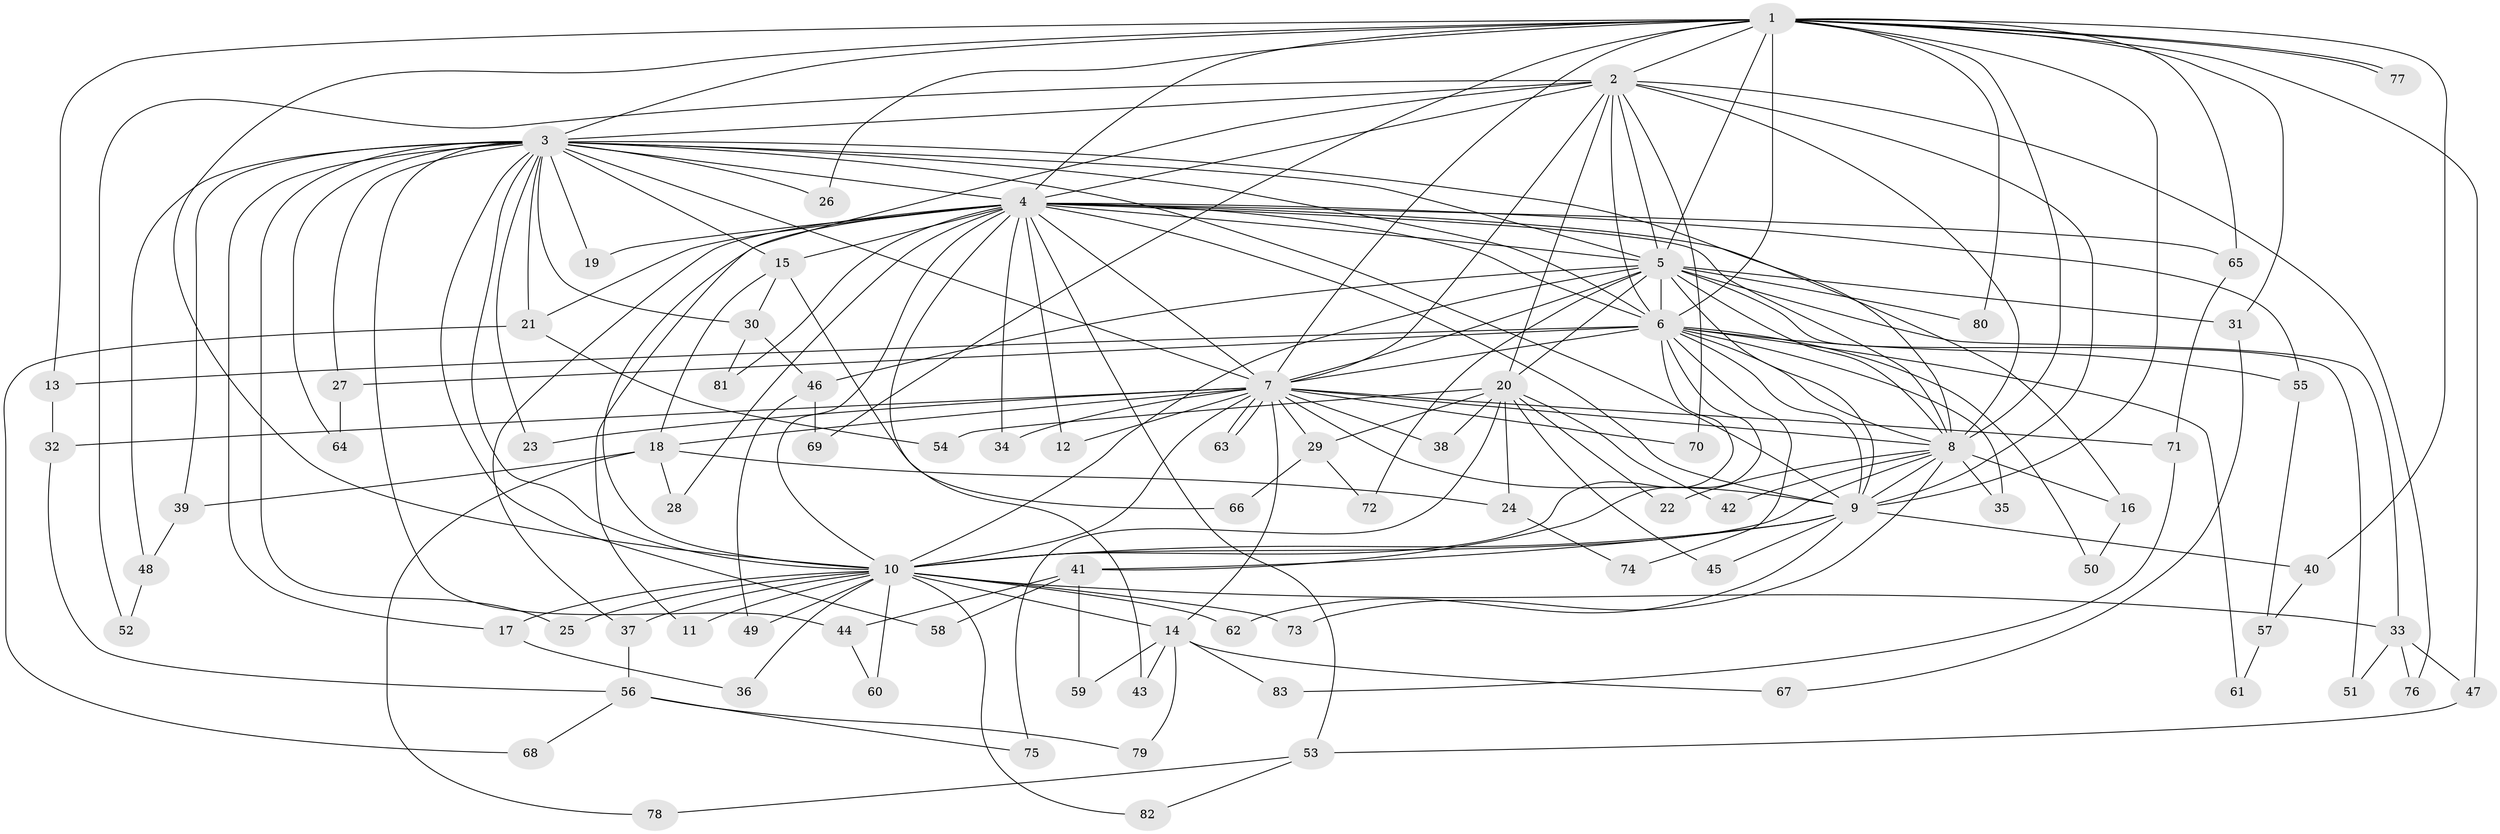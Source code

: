// coarse degree distribution, {5: 0.09523809523809523, 17: 0.023809523809523808, 2: 0.19047619047619047, 14: 0.047619047619047616, 4: 0.14285714285714285, 21: 0.023809523809523808, 3: 0.2857142857142857, 7: 0.023809523809523808, 9: 0.023809523809523808, 13: 0.023809523809523808, 1: 0.047619047619047616, 10: 0.023809523809523808, 11: 0.023809523809523808, 12: 0.023809523809523808}
// Generated by graph-tools (version 1.1) at 2025/36/03/04/25 23:36:18]
// undirected, 83 vertices, 191 edges
graph export_dot {
  node [color=gray90,style=filled];
  1;
  2;
  3;
  4;
  5;
  6;
  7;
  8;
  9;
  10;
  11;
  12;
  13;
  14;
  15;
  16;
  17;
  18;
  19;
  20;
  21;
  22;
  23;
  24;
  25;
  26;
  27;
  28;
  29;
  30;
  31;
  32;
  33;
  34;
  35;
  36;
  37;
  38;
  39;
  40;
  41;
  42;
  43;
  44;
  45;
  46;
  47;
  48;
  49;
  50;
  51;
  52;
  53;
  54;
  55;
  56;
  57;
  58;
  59;
  60;
  61;
  62;
  63;
  64;
  65;
  66;
  67;
  68;
  69;
  70;
  71;
  72;
  73;
  74;
  75;
  76;
  77;
  78;
  79;
  80;
  81;
  82;
  83;
  1 -- 2;
  1 -- 3;
  1 -- 4;
  1 -- 5;
  1 -- 6;
  1 -- 7;
  1 -- 8;
  1 -- 9;
  1 -- 10;
  1 -- 13;
  1 -- 26;
  1 -- 31;
  1 -- 40;
  1 -- 47;
  1 -- 65;
  1 -- 69;
  1 -- 77;
  1 -- 77;
  1 -- 80;
  2 -- 3;
  2 -- 4;
  2 -- 5;
  2 -- 6;
  2 -- 7;
  2 -- 8;
  2 -- 9;
  2 -- 10;
  2 -- 20;
  2 -- 52;
  2 -- 70;
  2 -- 76;
  3 -- 4;
  3 -- 5;
  3 -- 6;
  3 -- 7;
  3 -- 8;
  3 -- 9;
  3 -- 10;
  3 -- 15;
  3 -- 17;
  3 -- 19;
  3 -- 21;
  3 -- 23;
  3 -- 25;
  3 -- 26;
  3 -- 27;
  3 -- 30;
  3 -- 39;
  3 -- 44;
  3 -- 48;
  3 -- 58;
  3 -- 64;
  4 -- 5;
  4 -- 6;
  4 -- 7;
  4 -- 8;
  4 -- 9;
  4 -- 10;
  4 -- 11;
  4 -- 12;
  4 -- 15;
  4 -- 16;
  4 -- 19;
  4 -- 21;
  4 -- 28;
  4 -- 34;
  4 -- 37;
  4 -- 53;
  4 -- 55;
  4 -- 65;
  4 -- 66;
  4 -- 81;
  5 -- 6;
  5 -- 7;
  5 -- 8;
  5 -- 9;
  5 -- 10;
  5 -- 20;
  5 -- 31;
  5 -- 33;
  5 -- 46;
  5 -- 51;
  5 -- 72;
  5 -- 80;
  6 -- 7;
  6 -- 8;
  6 -- 9;
  6 -- 10;
  6 -- 13;
  6 -- 27;
  6 -- 35;
  6 -- 41;
  6 -- 50;
  6 -- 55;
  6 -- 61;
  6 -- 74;
  7 -- 8;
  7 -- 9;
  7 -- 10;
  7 -- 12;
  7 -- 14;
  7 -- 18;
  7 -- 23;
  7 -- 29;
  7 -- 32;
  7 -- 34;
  7 -- 38;
  7 -- 63;
  7 -- 63;
  7 -- 70;
  7 -- 71;
  8 -- 9;
  8 -- 10;
  8 -- 16;
  8 -- 22;
  8 -- 35;
  8 -- 42;
  8 -- 73;
  9 -- 10;
  9 -- 40;
  9 -- 41;
  9 -- 45;
  9 -- 62;
  10 -- 11;
  10 -- 14;
  10 -- 17;
  10 -- 25;
  10 -- 33;
  10 -- 36;
  10 -- 37;
  10 -- 49;
  10 -- 60;
  10 -- 62;
  10 -- 73;
  10 -- 82;
  13 -- 32;
  14 -- 43;
  14 -- 59;
  14 -- 67;
  14 -- 79;
  14 -- 83;
  15 -- 18;
  15 -- 30;
  15 -- 43;
  16 -- 50;
  17 -- 36;
  18 -- 24;
  18 -- 28;
  18 -- 39;
  18 -- 78;
  20 -- 22;
  20 -- 24;
  20 -- 29;
  20 -- 38;
  20 -- 42;
  20 -- 45;
  20 -- 54;
  20 -- 75;
  21 -- 54;
  21 -- 68;
  24 -- 74;
  27 -- 64;
  29 -- 66;
  29 -- 72;
  30 -- 46;
  30 -- 81;
  31 -- 67;
  32 -- 56;
  33 -- 47;
  33 -- 51;
  33 -- 76;
  37 -- 56;
  39 -- 48;
  40 -- 57;
  41 -- 44;
  41 -- 58;
  41 -- 59;
  44 -- 60;
  46 -- 49;
  46 -- 69;
  47 -- 53;
  48 -- 52;
  53 -- 78;
  53 -- 82;
  55 -- 57;
  56 -- 68;
  56 -- 75;
  56 -- 79;
  57 -- 61;
  65 -- 71;
  71 -- 83;
}
